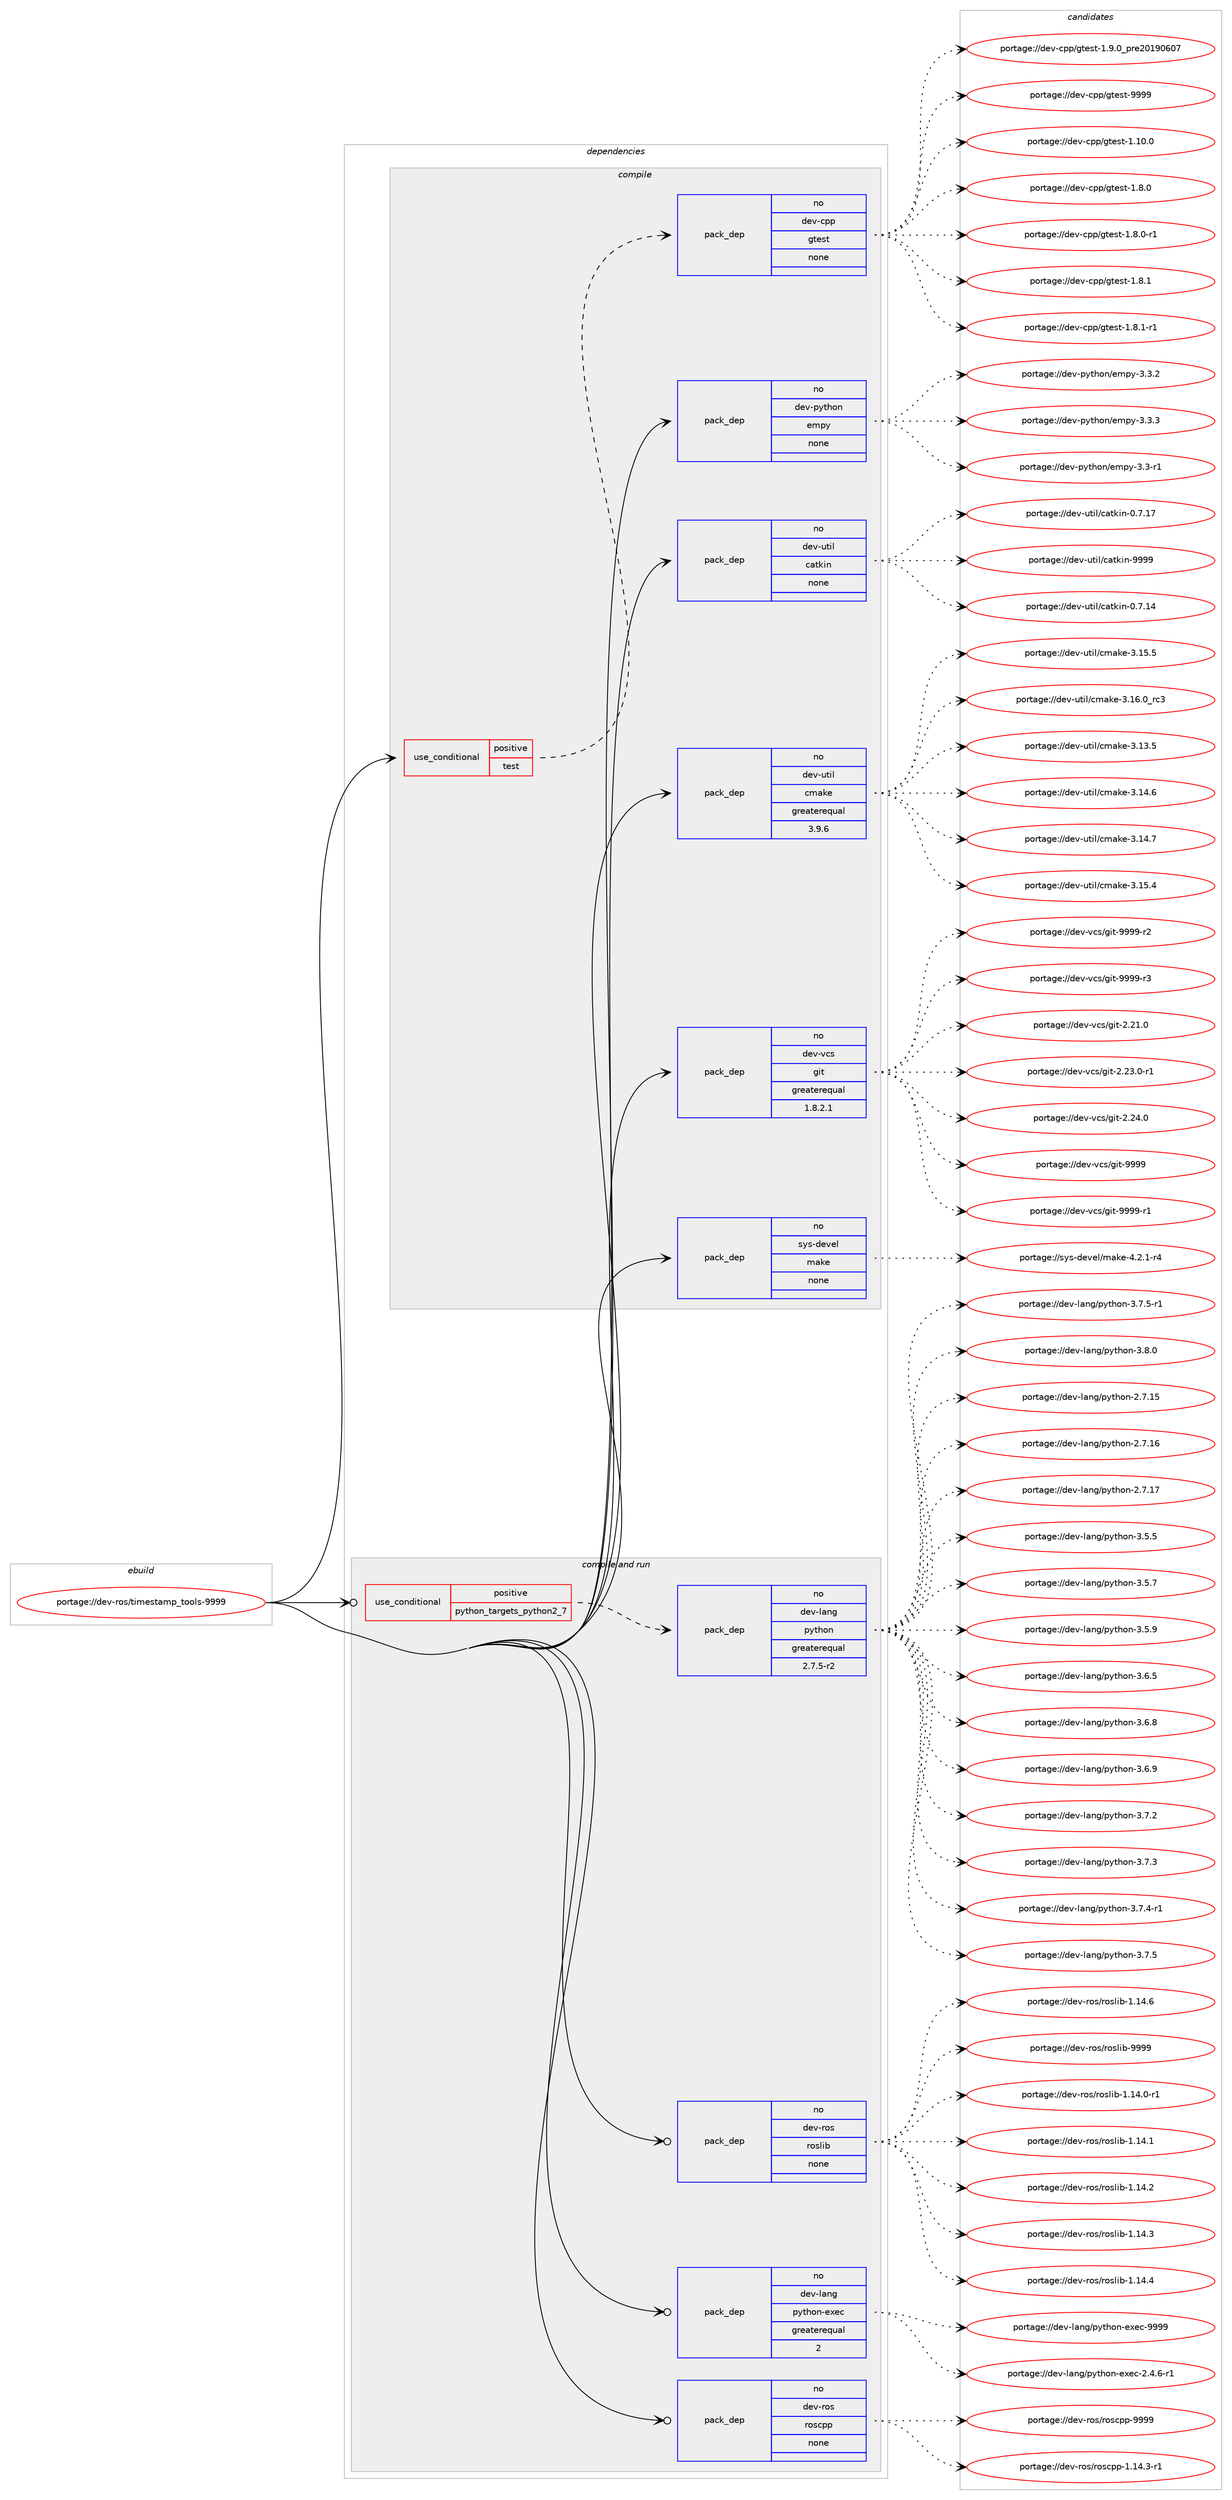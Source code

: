 digraph prolog {

# *************
# Graph options
# *************

newrank=true;
concentrate=true;
compound=true;
graph [rankdir=LR,fontname=Helvetica,fontsize=10,ranksep=1.5];#, ranksep=2.5, nodesep=0.2];
edge  [arrowhead=vee];
node  [fontname=Helvetica,fontsize=10];

# **********
# The ebuild
# **********

subgraph cluster_leftcol {
color=gray;
rank=same;
label=<<i>ebuild</i>>;
id [label="portage://dev-ros/timestamp_tools-9999", color=red, width=4, href="../dev-ros/timestamp_tools-9999.svg"];
}

# ****************
# The dependencies
# ****************

subgraph cluster_midcol {
color=gray;
label=<<i>dependencies</i>>;
subgraph cluster_compile {
fillcolor="#eeeeee";
style=filled;
label=<<i>compile</i>>;
subgraph cond45642 {
dependency206758 [label=<<TABLE BORDER="0" CELLBORDER="1" CELLSPACING="0" CELLPADDING="4"><TR><TD ROWSPAN="3" CELLPADDING="10">use_conditional</TD></TR><TR><TD>positive</TD></TR><TR><TD>test</TD></TR></TABLE>>, shape=none, color=red];
subgraph pack157688 {
dependency206759 [label=<<TABLE BORDER="0" CELLBORDER="1" CELLSPACING="0" CELLPADDING="4" WIDTH="220"><TR><TD ROWSPAN="6" CELLPADDING="30">pack_dep</TD></TR><TR><TD WIDTH="110">no</TD></TR><TR><TD>dev-cpp</TD></TR><TR><TD>gtest</TD></TR><TR><TD>none</TD></TR><TR><TD></TD></TR></TABLE>>, shape=none, color=blue];
}
dependency206758:e -> dependency206759:w [weight=20,style="dashed",arrowhead="vee"];
}
id:e -> dependency206758:w [weight=20,style="solid",arrowhead="vee"];
subgraph pack157689 {
dependency206760 [label=<<TABLE BORDER="0" CELLBORDER="1" CELLSPACING="0" CELLPADDING="4" WIDTH="220"><TR><TD ROWSPAN="6" CELLPADDING="30">pack_dep</TD></TR><TR><TD WIDTH="110">no</TD></TR><TR><TD>dev-python</TD></TR><TR><TD>empy</TD></TR><TR><TD>none</TD></TR><TR><TD></TD></TR></TABLE>>, shape=none, color=blue];
}
id:e -> dependency206760:w [weight=20,style="solid",arrowhead="vee"];
subgraph pack157690 {
dependency206761 [label=<<TABLE BORDER="0" CELLBORDER="1" CELLSPACING="0" CELLPADDING="4" WIDTH="220"><TR><TD ROWSPAN="6" CELLPADDING="30">pack_dep</TD></TR><TR><TD WIDTH="110">no</TD></TR><TR><TD>dev-util</TD></TR><TR><TD>catkin</TD></TR><TR><TD>none</TD></TR><TR><TD></TD></TR></TABLE>>, shape=none, color=blue];
}
id:e -> dependency206761:w [weight=20,style="solid",arrowhead="vee"];
subgraph pack157691 {
dependency206762 [label=<<TABLE BORDER="0" CELLBORDER="1" CELLSPACING="0" CELLPADDING="4" WIDTH="220"><TR><TD ROWSPAN="6" CELLPADDING="30">pack_dep</TD></TR><TR><TD WIDTH="110">no</TD></TR><TR><TD>dev-util</TD></TR><TR><TD>cmake</TD></TR><TR><TD>greaterequal</TD></TR><TR><TD>3.9.6</TD></TR></TABLE>>, shape=none, color=blue];
}
id:e -> dependency206762:w [weight=20,style="solid",arrowhead="vee"];
subgraph pack157692 {
dependency206763 [label=<<TABLE BORDER="0" CELLBORDER="1" CELLSPACING="0" CELLPADDING="4" WIDTH="220"><TR><TD ROWSPAN="6" CELLPADDING="30">pack_dep</TD></TR><TR><TD WIDTH="110">no</TD></TR><TR><TD>dev-vcs</TD></TR><TR><TD>git</TD></TR><TR><TD>greaterequal</TD></TR><TR><TD>1.8.2.1</TD></TR></TABLE>>, shape=none, color=blue];
}
id:e -> dependency206763:w [weight=20,style="solid",arrowhead="vee"];
subgraph pack157693 {
dependency206764 [label=<<TABLE BORDER="0" CELLBORDER="1" CELLSPACING="0" CELLPADDING="4" WIDTH="220"><TR><TD ROWSPAN="6" CELLPADDING="30">pack_dep</TD></TR><TR><TD WIDTH="110">no</TD></TR><TR><TD>sys-devel</TD></TR><TR><TD>make</TD></TR><TR><TD>none</TD></TR><TR><TD></TD></TR></TABLE>>, shape=none, color=blue];
}
id:e -> dependency206764:w [weight=20,style="solid",arrowhead="vee"];
}
subgraph cluster_compileandrun {
fillcolor="#eeeeee";
style=filled;
label=<<i>compile and run</i>>;
subgraph cond45643 {
dependency206765 [label=<<TABLE BORDER="0" CELLBORDER="1" CELLSPACING="0" CELLPADDING="4"><TR><TD ROWSPAN="3" CELLPADDING="10">use_conditional</TD></TR><TR><TD>positive</TD></TR><TR><TD>python_targets_python2_7</TD></TR></TABLE>>, shape=none, color=red];
subgraph pack157694 {
dependency206766 [label=<<TABLE BORDER="0" CELLBORDER="1" CELLSPACING="0" CELLPADDING="4" WIDTH="220"><TR><TD ROWSPAN="6" CELLPADDING="30">pack_dep</TD></TR><TR><TD WIDTH="110">no</TD></TR><TR><TD>dev-lang</TD></TR><TR><TD>python</TD></TR><TR><TD>greaterequal</TD></TR><TR><TD>2.7.5-r2</TD></TR></TABLE>>, shape=none, color=blue];
}
dependency206765:e -> dependency206766:w [weight=20,style="dashed",arrowhead="vee"];
}
id:e -> dependency206765:w [weight=20,style="solid",arrowhead="odotvee"];
subgraph pack157695 {
dependency206767 [label=<<TABLE BORDER="0" CELLBORDER="1" CELLSPACING="0" CELLPADDING="4" WIDTH="220"><TR><TD ROWSPAN="6" CELLPADDING="30">pack_dep</TD></TR><TR><TD WIDTH="110">no</TD></TR><TR><TD>dev-lang</TD></TR><TR><TD>python-exec</TD></TR><TR><TD>greaterequal</TD></TR><TR><TD>2</TD></TR></TABLE>>, shape=none, color=blue];
}
id:e -> dependency206767:w [weight=20,style="solid",arrowhead="odotvee"];
subgraph pack157696 {
dependency206768 [label=<<TABLE BORDER="0" CELLBORDER="1" CELLSPACING="0" CELLPADDING="4" WIDTH="220"><TR><TD ROWSPAN="6" CELLPADDING="30">pack_dep</TD></TR><TR><TD WIDTH="110">no</TD></TR><TR><TD>dev-ros</TD></TR><TR><TD>roscpp</TD></TR><TR><TD>none</TD></TR><TR><TD></TD></TR></TABLE>>, shape=none, color=blue];
}
id:e -> dependency206768:w [weight=20,style="solid",arrowhead="odotvee"];
subgraph pack157697 {
dependency206769 [label=<<TABLE BORDER="0" CELLBORDER="1" CELLSPACING="0" CELLPADDING="4" WIDTH="220"><TR><TD ROWSPAN="6" CELLPADDING="30">pack_dep</TD></TR><TR><TD WIDTH="110">no</TD></TR><TR><TD>dev-ros</TD></TR><TR><TD>roslib</TD></TR><TR><TD>none</TD></TR><TR><TD></TD></TR></TABLE>>, shape=none, color=blue];
}
id:e -> dependency206769:w [weight=20,style="solid",arrowhead="odotvee"];
}
subgraph cluster_run {
fillcolor="#eeeeee";
style=filled;
label=<<i>run</i>>;
}
}

# **************
# The candidates
# **************

subgraph cluster_choices {
rank=same;
color=gray;
label=<<i>candidates</i>>;

subgraph choice157688 {
color=black;
nodesep=1;
choiceportage10010111845991121124710311610111511645494649484648 [label="portage://dev-cpp/gtest-1.10.0", color=red, width=4,href="../dev-cpp/gtest-1.10.0.svg"];
choiceportage100101118459911211247103116101115116454946564648 [label="portage://dev-cpp/gtest-1.8.0", color=red, width=4,href="../dev-cpp/gtest-1.8.0.svg"];
choiceportage1001011184599112112471031161011151164549465646484511449 [label="portage://dev-cpp/gtest-1.8.0-r1", color=red, width=4,href="../dev-cpp/gtest-1.8.0-r1.svg"];
choiceportage100101118459911211247103116101115116454946564649 [label="portage://dev-cpp/gtest-1.8.1", color=red, width=4,href="../dev-cpp/gtest-1.8.1.svg"];
choiceportage1001011184599112112471031161011151164549465646494511449 [label="portage://dev-cpp/gtest-1.8.1-r1", color=red, width=4,href="../dev-cpp/gtest-1.8.1-r1.svg"];
choiceportage100101118459911211247103116101115116454946574648951121141015048495748544855 [label="portage://dev-cpp/gtest-1.9.0_pre20190607", color=red, width=4,href="../dev-cpp/gtest-1.9.0_pre20190607.svg"];
choiceportage1001011184599112112471031161011151164557575757 [label="portage://dev-cpp/gtest-9999", color=red, width=4,href="../dev-cpp/gtest-9999.svg"];
dependency206759:e -> choiceportage10010111845991121124710311610111511645494649484648:w [style=dotted,weight="100"];
dependency206759:e -> choiceportage100101118459911211247103116101115116454946564648:w [style=dotted,weight="100"];
dependency206759:e -> choiceportage1001011184599112112471031161011151164549465646484511449:w [style=dotted,weight="100"];
dependency206759:e -> choiceportage100101118459911211247103116101115116454946564649:w [style=dotted,weight="100"];
dependency206759:e -> choiceportage1001011184599112112471031161011151164549465646494511449:w [style=dotted,weight="100"];
dependency206759:e -> choiceportage100101118459911211247103116101115116454946574648951121141015048495748544855:w [style=dotted,weight="100"];
dependency206759:e -> choiceportage1001011184599112112471031161011151164557575757:w [style=dotted,weight="100"];
}
subgraph choice157689 {
color=black;
nodesep=1;
choiceportage1001011184511212111610411111047101109112121455146514511449 [label="portage://dev-python/empy-3.3-r1", color=red, width=4,href="../dev-python/empy-3.3-r1.svg"];
choiceportage1001011184511212111610411111047101109112121455146514650 [label="portage://dev-python/empy-3.3.2", color=red, width=4,href="../dev-python/empy-3.3.2.svg"];
choiceportage1001011184511212111610411111047101109112121455146514651 [label="portage://dev-python/empy-3.3.3", color=red, width=4,href="../dev-python/empy-3.3.3.svg"];
dependency206760:e -> choiceportage1001011184511212111610411111047101109112121455146514511449:w [style=dotted,weight="100"];
dependency206760:e -> choiceportage1001011184511212111610411111047101109112121455146514650:w [style=dotted,weight="100"];
dependency206760:e -> choiceportage1001011184511212111610411111047101109112121455146514651:w [style=dotted,weight="100"];
}
subgraph choice157690 {
color=black;
nodesep=1;
choiceportage1001011184511711610510847999711610710511045484655464952 [label="portage://dev-util/catkin-0.7.14", color=red, width=4,href="../dev-util/catkin-0.7.14.svg"];
choiceportage1001011184511711610510847999711610710511045484655464955 [label="portage://dev-util/catkin-0.7.17", color=red, width=4,href="../dev-util/catkin-0.7.17.svg"];
choiceportage100101118451171161051084799971161071051104557575757 [label="portage://dev-util/catkin-9999", color=red, width=4,href="../dev-util/catkin-9999.svg"];
dependency206761:e -> choiceportage1001011184511711610510847999711610710511045484655464952:w [style=dotted,weight="100"];
dependency206761:e -> choiceportage1001011184511711610510847999711610710511045484655464955:w [style=dotted,weight="100"];
dependency206761:e -> choiceportage100101118451171161051084799971161071051104557575757:w [style=dotted,weight="100"];
}
subgraph choice157691 {
color=black;
nodesep=1;
choiceportage1001011184511711610510847991099710710145514649514653 [label="portage://dev-util/cmake-3.13.5", color=red, width=4,href="../dev-util/cmake-3.13.5.svg"];
choiceportage1001011184511711610510847991099710710145514649524654 [label="portage://dev-util/cmake-3.14.6", color=red, width=4,href="../dev-util/cmake-3.14.6.svg"];
choiceportage1001011184511711610510847991099710710145514649524655 [label="portage://dev-util/cmake-3.14.7", color=red, width=4,href="../dev-util/cmake-3.14.7.svg"];
choiceportage1001011184511711610510847991099710710145514649534652 [label="portage://dev-util/cmake-3.15.4", color=red, width=4,href="../dev-util/cmake-3.15.4.svg"];
choiceportage1001011184511711610510847991099710710145514649534653 [label="portage://dev-util/cmake-3.15.5", color=red, width=4,href="../dev-util/cmake-3.15.5.svg"];
choiceportage1001011184511711610510847991099710710145514649544648951149951 [label="portage://dev-util/cmake-3.16.0_rc3", color=red, width=4,href="../dev-util/cmake-3.16.0_rc3.svg"];
dependency206762:e -> choiceportage1001011184511711610510847991099710710145514649514653:w [style=dotted,weight="100"];
dependency206762:e -> choiceportage1001011184511711610510847991099710710145514649524654:w [style=dotted,weight="100"];
dependency206762:e -> choiceportage1001011184511711610510847991099710710145514649524655:w [style=dotted,weight="100"];
dependency206762:e -> choiceportage1001011184511711610510847991099710710145514649534652:w [style=dotted,weight="100"];
dependency206762:e -> choiceportage1001011184511711610510847991099710710145514649534653:w [style=dotted,weight="100"];
dependency206762:e -> choiceportage1001011184511711610510847991099710710145514649544648951149951:w [style=dotted,weight="100"];
}
subgraph choice157692 {
color=black;
nodesep=1;
choiceportage10010111845118991154710310511645504650494648 [label="portage://dev-vcs/git-2.21.0", color=red, width=4,href="../dev-vcs/git-2.21.0.svg"];
choiceportage100101118451189911547103105116455046505146484511449 [label="portage://dev-vcs/git-2.23.0-r1", color=red, width=4,href="../dev-vcs/git-2.23.0-r1.svg"];
choiceportage10010111845118991154710310511645504650524648 [label="portage://dev-vcs/git-2.24.0", color=red, width=4,href="../dev-vcs/git-2.24.0.svg"];
choiceportage1001011184511899115471031051164557575757 [label="portage://dev-vcs/git-9999", color=red, width=4,href="../dev-vcs/git-9999.svg"];
choiceportage10010111845118991154710310511645575757574511449 [label="portage://dev-vcs/git-9999-r1", color=red, width=4,href="../dev-vcs/git-9999-r1.svg"];
choiceportage10010111845118991154710310511645575757574511450 [label="portage://dev-vcs/git-9999-r2", color=red, width=4,href="../dev-vcs/git-9999-r2.svg"];
choiceportage10010111845118991154710310511645575757574511451 [label="portage://dev-vcs/git-9999-r3", color=red, width=4,href="../dev-vcs/git-9999-r3.svg"];
dependency206763:e -> choiceportage10010111845118991154710310511645504650494648:w [style=dotted,weight="100"];
dependency206763:e -> choiceportage100101118451189911547103105116455046505146484511449:w [style=dotted,weight="100"];
dependency206763:e -> choiceportage10010111845118991154710310511645504650524648:w [style=dotted,weight="100"];
dependency206763:e -> choiceportage1001011184511899115471031051164557575757:w [style=dotted,weight="100"];
dependency206763:e -> choiceportage10010111845118991154710310511645575757574511449:w [style=dotted,weight="100"];
dependency206763:e -> choiceportage10010111845118991154710310511645575757574511450:w [style=dotted,weight="100"];
dependency206763:e -> choiceportage10010111845118991154710310511645575757574511451:w [style=dotted,weight="100"];
}
subgraph choice157693 {
color=black;
nodesep=1;
choiceportage1151211154510010111810110847109971071014552465046494511452 [label="portage://sys-devel/make-4.2.1-r4", color=red, width=4,href="../sys-devel/make-4.2.1-r4.svg"];
dependency206764:e -> choiceportage1151211154510010111810110847109971071014552465046494511452:w [style=dotted,weight="100"];
}
subgraph choice157694 {
color=black;
nodesep=1;
choiceportage10010111845108971101034711212111610411111045504655464953 [label="portage://dev-lang/python-2.7.15", color=red, width=4,href="../dev-lang/python-2.7.15.svg"];
choiceportage10010111845108971101034711212111610411111045504655464954 [label="portage://dev-lang/python-2.7.16", color=red, width=4,href="../dev-lang/python-2.7.16.svg"];
choiceportage10010111845108971101034711212111610411111045504655464955 [label="portage://dev-lang/python-2.7.17", color=red, width=4,href="../dev-lang/python-2.7.17.svg"];
choiceportage100101118451089711010347112121116104111110455146534653 [label="portage://dev-lang/python-3.5.5", color=red, width=4,href="../dev-lang/python-3.5.5.svg"];
choiceportage100101118451089711010347112121116104111110455146534655 [label="portage://dev-lang/python-3.5.7", color=red, width=4,href="../dev-lang/python-3.5.7.svg"];
choiceportage100101118451089711010347112121116104111110455146534657 [label="portage://dev-lang/python-3.5.9", color=red, width=4,href="../dev-lang/python-3.5.9.svg"];
choiceportage100101118451089711010347112121116104111110455146544653 [label="portage://dev-lang/python-3.6.5", color=red, width=4,href="../dev-lang/python-3.6.5.svg"];
choiceportage100101118451089711010347112121116104111110455146544656 [label="portage://dev-lang/python-3.6.8", color=red, width=4,href="../dev-lang/python-3.6.8.svg"];
choiceportage100101118451089711010347112121116104111110455146544657 [label="portage://dev-lang/python-3.6.9", color=red, width=4,href="../dev-lang/python-3.6.9.svg"];
choiceportage100101118451089711010347112121116104111110455146554650 [label="portage://dev-lang/python-3.7.2", color=red, width=4,href="../dev-lang/python-3.7.2.svg"];
choiceportage100101118451089711010347112121116104111110455146554651 [label="portage://dev-lang/python-3.7.3", color=red, width=4,href="../dev-lang/python-3.7.3.svg"];
choiceportage1001011184510897110103471121211161041111104551465546524511449 [label="portage://dev-lang/python-3.7.4-r1", color=red, width=4,href="../dev-lang/python-3.7.4-r1.svg"];
choiceportage100101118451089711010347112121116104111110455146554653 [label="portage://dev-lang/python-3.7.5", color=red, width=4,href="../dev-lang/python-3.7.5.svg"];
choiceportage1001011184510897110103471121211161041111104551465546534511449 [label="portage://dev-lang/python-3.7.5-r1", color=red, width=4,href="../dev-lang/python-3.7.5-r1.svg"];
choiceportage100101118451089711010347112121116104111110455146564648 [label="portage://dev-lang/python-3.8.0", color=red, width=4,href="../dev-lang/python-3.8.0.svg"];
dependency206766:e -> choiceportage10010111845108971101034711212111610411111045504655464953:w [style=dotted,weight="100"];
dependency206766:e -> choiceportage10010111845108971101034711212111610411111045504655464954:w [style=dotted,weight="100"];
dependency206766:e -> choiceportage10010111845108971101034711212111610411111045504655464955:w [style=dotted,weight="100"];
dependency206766:e -> choiceportage100101118451089711010347112121116104111110455146534653:w [style=dotted,weight="100"];
dependency206766:e -> choiceportage100101118451089711010347112121116104111110455146534655:w [style=dotted,weight="100"];
dependency206766:e -> choiceportage100101118451089711010347112121116104111110455146534657:w [style=dotted,weight="100"];
dependency206766:e -> choiceportage100101118451089711010347112121116104111110455146544653:w [style=dotted,weight="100"];
dependency206766:e -> choiceportage100101118451089711010347112121116104111110455146544656:w [style=dotted,weight="100"];
dependency206766:e -> choiceportage100101118451089711010347112121116104111110455146544657:w [style=dotted,weight="100"];
dependency206766:e -> choiceportage100101118451089711010347112121116104111110455146554650:w [style=dotted,weight="100"];
dependency206766:e -> choiceportage100101118451089711010347112121116104111110455146554651:w [style=dotted,weight="100"];
dependency206766:e -> choiceportage1001011184510897110103471121211161041111104551465546524511449:w [style=dotted,weight="100"];
dependency206766:e -> choiceportage100101118451089711010347112121116104111110455146554653:w [style=dotted,weight="100"];
dependency206766:e -> choiceportage1001011184510897110103471121211161041111104551465546534511449:w [style=dotted,weight="100"];
dependency206766:e -> choiceportage100101118451089711010347112121116104111110455146564648:w [style=dotted,weight="100"];
}
subgraph choice157695 {
color=black;
nodesep=1;
choiceportage10010111845108971101034711212111610411111045101120101994550465246544511449 [label="portage://dev-lang/python-exec-2.4.6-r1", color=red, width=4,href="../dev-lang/python-exec-2.4.6-r1.svg"];
choiceportage10010111845108971101034711212111610411111045101120101994557575757 [label="portage://dev-lang/python-exec-9999", color=red, width=4,href="../dev-lang/python-exec-9999.svg"];
dependency206767:e -> choiceportage10010111845108971101034711212111610411111045101120101994550465246544511449:w [style=dotted,weight="100"];
dependency206767:e -> choiceportage10010111845108971101034711212111610411111045101120101994557575757:w [style=dotted,weight="100"];
}
subgraph choice157696 {
color=black;
nodesep=1;
choiceportage100101118451141111154711411111599112112454946495246514511449 [label="portage://dev-ros/roscpp-1.14.3-r1", color=red, width=4,href="../dev-ros/roscpp-1.14.3-r1.svg"];
choiceportage1001011184511411111547114111115991121124557575757 [label="portage://dev-ros/roscpp-9999", color=red, width=4,href="../dev-ros/roscpp-9999.svg"];
dependency206768:e -> choiceportage100101118451141111154711411111599112112454946495246514511449:w [style=dotted,weight="100"];
dependency206768:e -> choiceportage1001011184511411111547114111115991121124557575757:w [style=dotted,weight="100"];
}
subgraph choice157697 {
color=black;
nodesep=1;
choiceportage100101118451141111154711411111510810598454946495246484511449 [label="portage://dev-ros/roslib-1.14.0-r1", color=red, width=4,href="../dev-ros/roslib-1.14.0-r1.svg"];
choiceportage10010111845114111115471141111151081059845494649524649 [label="portage://dev-ros/roslib-1.14.1", color=red, width=4,href="../dev-ros/roslib-1.14.1.svg"];
choiceportage10010111845114111115471141111151081059845494649524650 [label="portage://dev-ros/roslib-1.14.2", color=red, width=4,href="../dev-ros/roslib-1.14.2.svg"];
choiceportage10010111845114111115471141111151081059845494649524651 [label="portage://dev-ros/roslib-1.14.3", color=red, width=4,href="../dev-ros/roslib-1.14.3.svg"];
choiceportage10010111845114111115471141111151081059845494649524652 [label="portage://dev-ros/roslib-1.14.4", color=red, width=4,href="../dev-ros/roslib-1.14.4.svg"];
choiceportage10010111845114111115471141111151081059845494649524654 [label="portage://dev-ros/roslib-1.14.6", color=red, width=4,href="../dev-ros/roslib-1.14.6.svg"];
choiceportage1001011184511411111547114111115108105984557575757 [label="portage://dev-ros/roslib-9999", color=red, width=4,href="../dev-ros/roslib-9999.svg"];
dependency206769:e -> choiceportage100101118451141111154711411111510810598454946495246484511449:w [style=dotted,weight="100"];
dependency206769:e -> choiceportage10010111845114111115471141111151081059845494649524649:w [style=dotted,weight="100"];
dependency206769:e -> choiceportage10010111845114111115471141111151081059845494649524650:w [style=dotted,weight="100"];
dependency206769:e -> choiceportage10010111845114111115471141111151081059845494649524651:w [style=dotted,weight="100"];
dependency206769:e -> choiceportage10010111845114111115471141111151081059845494649524652:w [style=dotted,weight="100"];
dependency206769:e -> choiceportage10010111845114111115471141111151081059845494649524654:w [style=dotted,weight="100"];
dependency206769:e -> choiceportage1001011184511411111547114111115108105984557575757:w [style=dotted,weight="100"];
}
}

}
